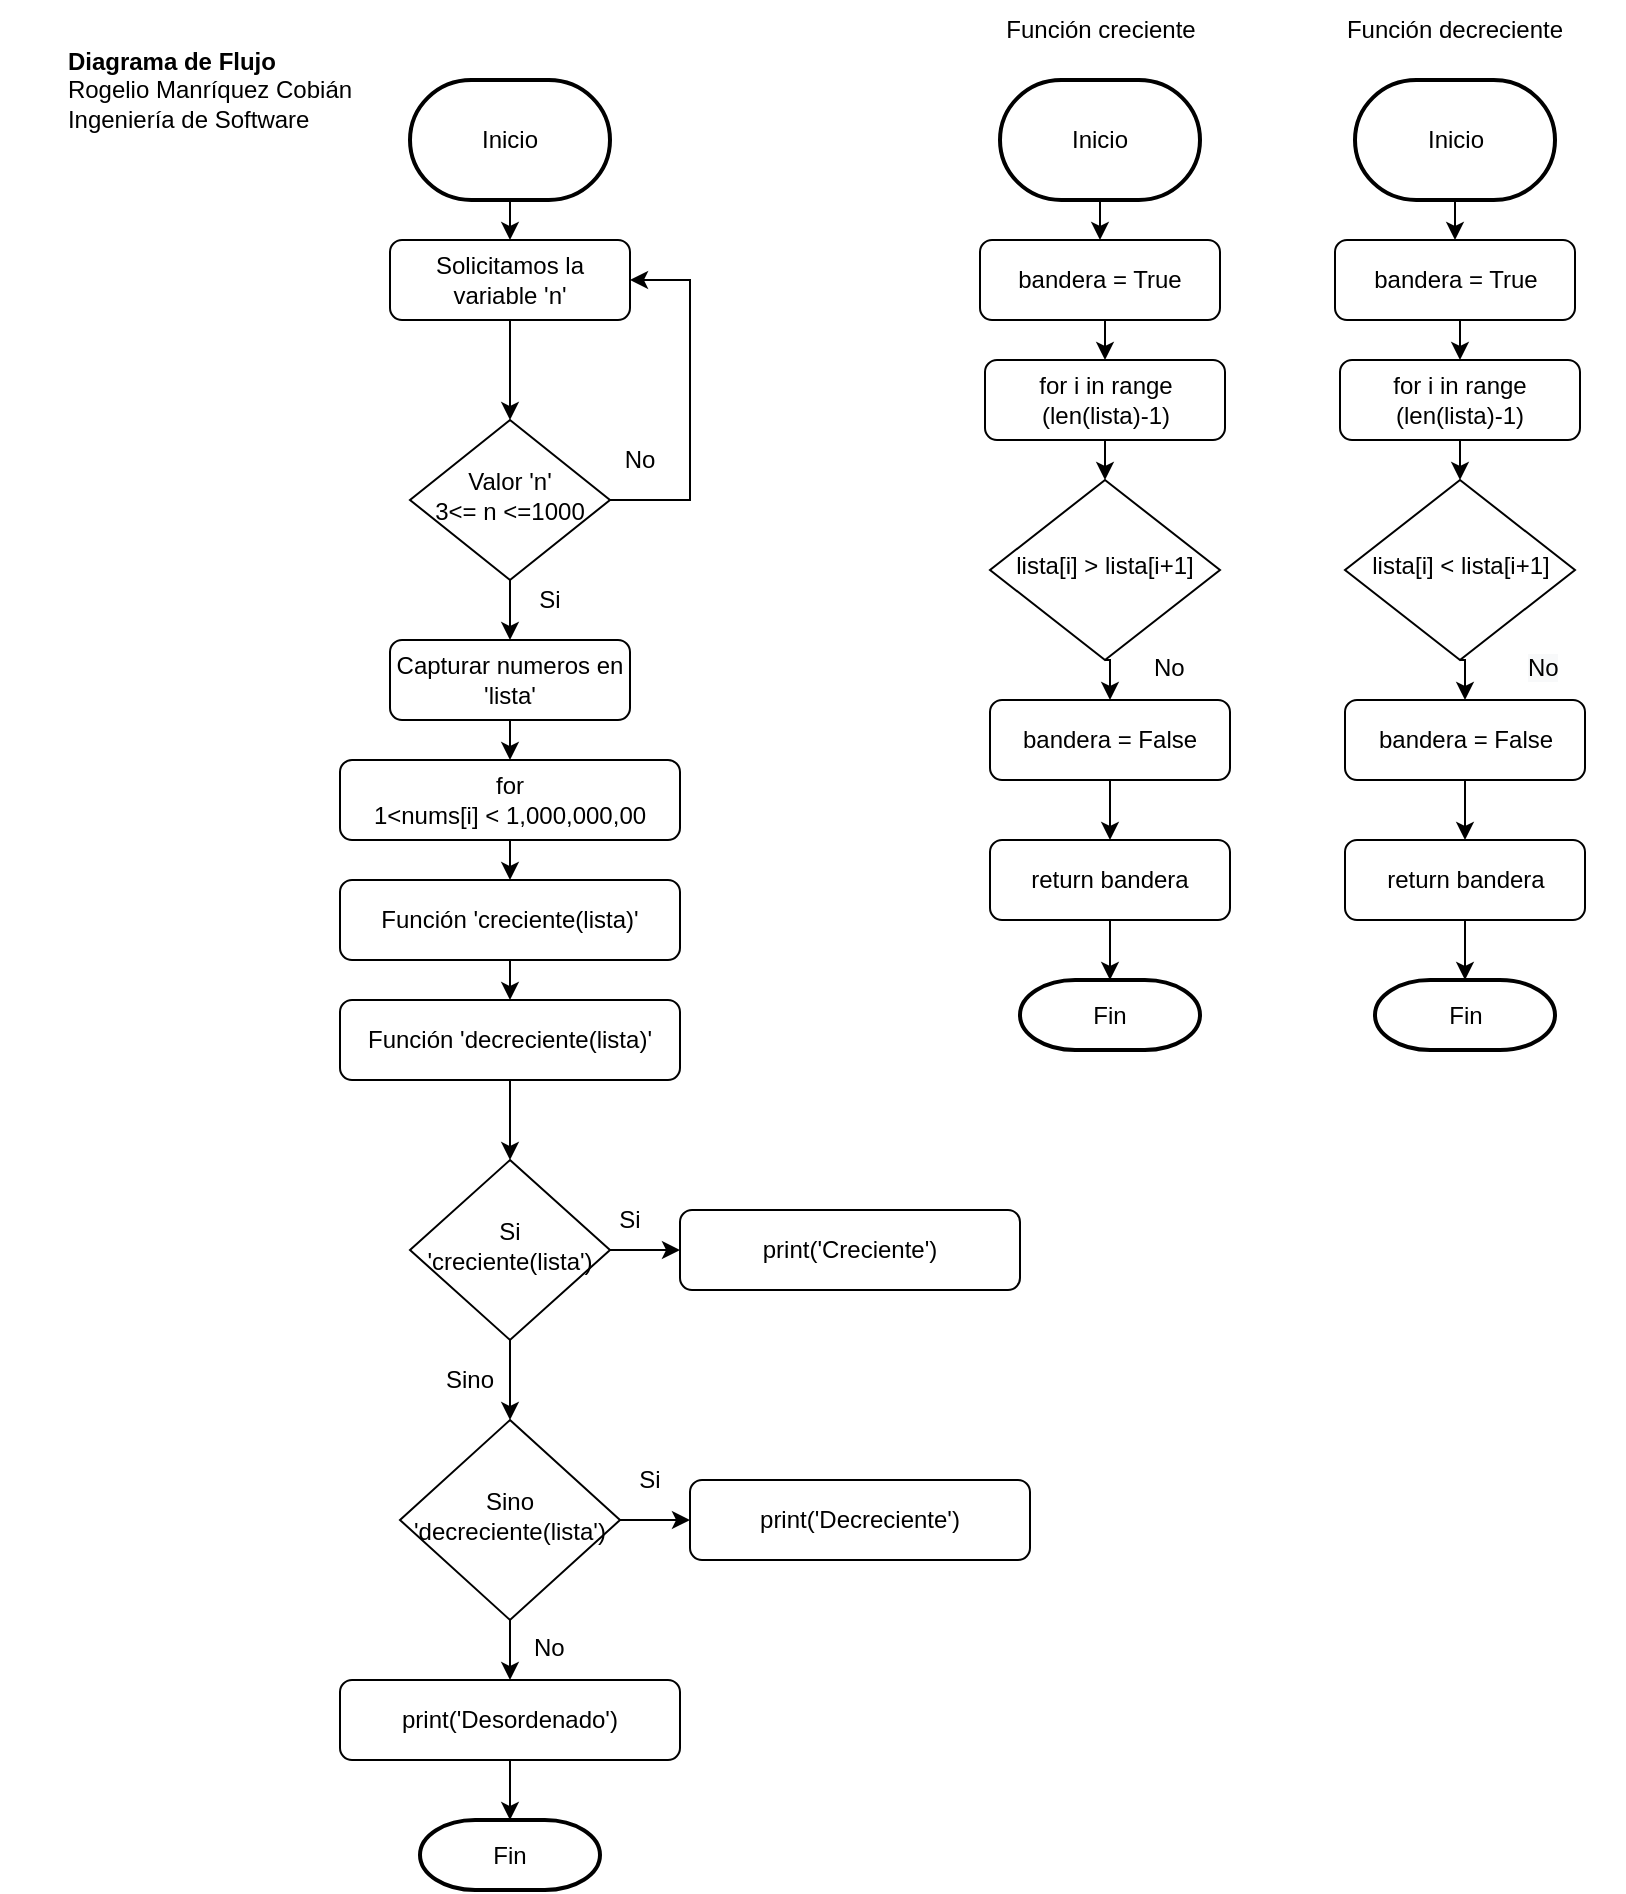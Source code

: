 <mxfile version="16.5.1" type="device"><diagram id="C5RBs43oDa-KdzZeNtuy" name="Page-1"><mxGraphModel dx="920" dy="625" grid="1" gridSize="10" guides="1" tooltips="1" connect="1" arrows="1" fold="1" page="1" pageScale="1" pageWidth="827" pageHeight="1169" math="0" shadow="0"><root><mxCell id="WIyWlLk6GJQsqaUBKTNV-0"/><mxCell id="WIyWlLk6GJQsqaUBKTNV-1" parent="WIyWlLk6GJQsqaUBKTNV-0"/><mxCell id="mn8JcOGhHqsho_GgevgW-8" style="edgeStyle=orthogonalEdgeStyle;rounded=0;orthogonalLoop=1;jettySize=auto;html=1;exitX=0.5;exitY=1;exitDx=0;exitDy=0;entryX=0.5;entryY=0;entryDx=0;entryDy=0;" edge="1" parent="WIyWlLk6GJQsqaUBKTNV-1" source="WIyWlLk6GJQsqaUBKTNV-3" target="WIyWlLk6GJQsqaUBKTNV-6"><mxGeometry relative="1" as="geometry"/></mxCell><mxCell id="WIyWlLk6GJQsqaUBKTNV-3" value="Solicitamos la variable 'n'" style="rounded=1;whiteSpace=wrap;html=1;fontSize=12;glass=0;strokeWidth=1;shadow=0;" parent="WIyWlLk6GJQsqaUBKTNV-1" vertex="1"><mxGeometry x="210" y="140" width="120" height="40" as="geometry"/></mxCell><mxCell id="mn8JcOGhHqsho_GgevgW-3" style="edgeStyle=orthogonalEdgeStyle;rounded=0;orthogonalLoop=1;jettySize=auto;html=1;exitX=1;exitY=0.5;exitDx=0;exitDy=0;entryX=1;entryY=0.5;entryDx=0;entryDy=0;" edge="1" parent="WIyWlLk6GJQsqaUBKTNV-1" source="WIyWlLk6GJQsqaUBKTNV-6" target="WIyWlLk6GJQsqaUBKTNV-3"><mxGeometry relative="1" as="geometry"><Array as="points"><mxPoint x="360" y="270"/><mxPoint x="360" y="160"/></Array></mxGeometry></mxCell><mxCell id="mn8JcOGhHqsho_GgevgW-6" style="edgeStyle=orthogonalEdgeStyle;rounded=0;orthogonalLoop=1;jettySize=auto;html=1;exitX=0.5;exitY=1;exitDx=0;exitDy=0;entryX=0.5;entryY=0;entryDx=0;entryDy=0;" edge="1" parent="WIyWlLk6GJQsqaUBKTNV-1" source="WIyWlLk6GJQsqaUBKTNV-6" target="WIyWlLk6GJQsqaUBKTNV-12"><mxGeometry relative="1" as="geometry"/></mxCell><mxCell id="WIyWlLk6GJQsqaUBKTNV-6" value="Valor 'n'&lt;br&gt;3&amp;lt;= n &amp;lt;=1000" style="rhombus;whiteSpace=wrap;html=1;shadow=0;fontFamily=Helvetica;fontSize=12;align=center;strokeWidth=1;spacing=6;spacingTop=-4;" parent="WIyWlLk6GJQsqaUBKTNV-1" vertex="1"><mxGeometry x="220" y="230" width="100" height="80" as="geometry"/></mxCell><mxCell id="mn8JcOGhHqsho_GgevgW-12" style="edgeStyle=orthogonalEdgeStyle;rounded=0;orthogonalLoop=1;jettySize=auto;html=1;exitX=0.5;exitY=1;exitDx=0;exitDy=0;entryX=0.5;entryY=0;entryDx=0;entryDy=0;" edge="1" parent="WIyWlLk6GJQsqaUBKTNV-1" source="WIyWlLk6GJQsqaUBKTNV-12" target="mn8JcOGhHqsho_GgevgW-11"><mxGeometry relative="1" as="geometry"/></mxCell><mxCell id="WIyWlLk6GJQsqaUBKTNV-12" value="Capturar numeros en 'lista'" style="rounded=1;whiteSpace=wrap;html=1;fontSize=12;glass=0;strokeWidth=1;shadow=0;" parent="WIyWlLk6GJQsqaUBKTNV-1" vertex="1"><mxGeometry x="210" y="340" width="120" height="40" as="geometry"/></mxCell><mxCell id="mn8JcOGhHqsho_GgevgW-2" style="edgeStyle=orthogonalEdgeStyle;rounded=0;orthogonalLoop=1;jettySize=auto;html=1;exitX=0.5;exitY=1;exitDx=0;exitDy=0;exitPerimeter=0;entryX=0.5;entryY=0;entryDx=0;entryDy=0;" edge="1" parent="WIyWlLk6GJQsqaUBKTNV-1" source="mn8JcOGhHqsho_GgevgW-1" target="WIyWlLk6GJQsqaUBKTNV-3"><mxGeometry relative="1" as="geometry"/></mxCell><mxCell id="mn8JcOGhHqsho_GgevgW-1" value="Inicio" style="strokeWidth=2;html=1;shape=mxgraph.flowchart.terminator;whiteSpace=wrap;" vertex="1" parent="WIyWlLk6GJQsqaUBKTNV-1"><mxGeometry x="220" y="60" width="100" height="60" as="geometry"/></mxCell><mxCell id="mn8JcOGhHqsho_GgevgW-4" value="No" style="text;html=1;strokeColor=none;fillColor=none;align=center;verticalAlign=middle;whiteSpace=wrap;rounded=0;" vertex="1" parent="WIyWlLk6GJQsqaUBKTNV-1"><mxGeometry x="320" y="240" width="30" height="20" as="geometry"/></mxCell><mxCell id="mn8JcOGhHqsho_GgevgW-7" value="Si" style="text;html=1;strokeColor=none;fillColor=none;align=center;verticalAlign=middle;whiteSpace=wrap;rounded=0;" vertex="1" parent="WIyWlLk6GJQsqaUBKTNV-1"><mxGeometry x="280" y="310" width="20" height="20" as="geometry"/></mxCell><mxCell id="mn8JcOGhHqsho_GgevgW-14" style="edgeStyle=orthogonalEdgeStyle;rounded=0;orthogonalLoop=1;jettySize=auto;html=1;exitX=0.5;exitY=1;exitDx=0;exitDy=0;entryX=0.5;entryY=0;entryDx=0;entryDy=0;" edge="1" parent="WIyWlLk6GJQsqaUBKTNV-1" source="mn8JcOGhHqsho_GgevgW-11" target="mn8JcOGhHqsho_GgevgW-13"><mxGeometry relative="1" as="geometry"/></mxCell><mxCell id="mn8JcOGhHqsho_GgevgW-11" value="for&lt;br&gt;1&amp;lt;nums[i] &amp;lt; 1,000,000,00" style="rounded=1;whiteSpace=wrap;html=1;fontSize=12;glass=0;strokeWidth=1;shadow=0;" vertex="1" parent="WIyWlLk6GJQsqaUBKTNV-1"><mxGeometry x="185" y="400" width="170" height="40" as="geometry"/></mxCell><mxCell id="mn8JcOGhHqsho_GgevgW-38" style="edgeStyle=orthogonalEdgeStyle;rounded=0;orthogonalLoop=1;jettySize=auto;html=1;exitX=0.5;exitY=1;exitDx=0;exitDy=0;entryX=0.5;entryY=0;entryDx=0;entryDy=0;" edge="1" parent="WIyWlLk6GJQsqaUBKTNV-1" source="mn8JcOGhHqsho_GgevgW-13" target="mn8JcOGhHqsho_GgevgW-36"><mxGeometry relative="1" as="geometry"/></mxCell><mxCell id="mn8JcOGhHqsho_GgevgW-13" value="Función 'creciente(lista)'" style="rounded=1;whiteSpace=wrap;html=1;fontSize=12;glass=0;strokeWidth=1;shadow=0;" vertex="1" parent="WIyWlLk6GJQsqaUBKTNV-1"><mxGeometry x="185" y="460" width="170" height="40" as="geometry"/></mxCell><mxCell id="mn8JcOGhHqsho_GgevgW-15" value="Fin" style="strokeWidth=2;html=1;shape=mxgraph.flowchart.terminator;whiteSpace=wrap;" vertex="1" parent="WIyWlLk6GJQsqaUBKTNV-1"><mxGeometry x="225" y="930" width="90" height="35" as="geometry"/></mxCell><mxCell id="mn8JcOGhHqsho_GgevgW-56" style="edgeStyle=orthogonalEdgeStyle;rounded=0;orthogonalLoop=1;jettySize=auto;html=1;exitX=0.5;exitY=1;exitDx=0;exitDy=0;entryX=0.5;entryY=0;entryDx=0;entryDy=0;" edge="1" parent="WIyWlLk6GJQsqaUBKTNV-1" source="mn8JcOGhHqsho_GgevgW-21" target="mn8JcOGhHqsho_GgevgW-51"><mxGeometry relative="1" as="geometry"/></mxCell><mxCell id="mn8JcOGhHqsho_GgevgW-21" value="bandera = True" style="rounded=1;whiteSpace=wrap;html=1;fontSize=12;glass=0;strokeWidth=1;shadow=0;" vertex="1" parent="WIyWlLk6GJQsqaUBKTNV-1"><mxGeometry x="505" y="140" width="120" height="40" as="geometry"/></mxCell><mxCell id="mn8JcOGhHqsho_GgevgW-27" style="edgeStyle=orthogonalEdgeStyle;rounded=0;orthogonalLoop=1;jettySize=auto;html=1;exitX=0.5;exitY=1;exitDx=0;exitDy=0;exitPerimeter=0;entryX=0.5;entryY=0;entryDx=0;entryDy=0;" edge="1" parent="WIyWlLk6GJQsqaUBKTNV-1" source="mn8JcOGhHqsho_GgevgW-28" target="mn8JcOGhHqsho_GgevgW-21"><mxGeometry relative="1" as="geometry"/></mxCell><mxCell id="mn8JcOGhHqsho_GgevgW-28" value="Inicio" style="strokeWidth=2;html=1;shape=mxgraph.flowchart.terminator;whiteSpace=wrap;" vertex="1" parent="WIyWlLk6GJQsqaUBKTNV-1"><mxGeometry x="515" y="60" width="100" height="60" as="geometry"/></mxCell><mxCell id="mn8JcOGhHqsho_GgevgW-35" value="Fin" style="strokeWidth=2;html=1;shape=mxgraph.flowchart.terminator;whiteSpace=wrap;" vertex="1" parent="WIyWlLk6GJQsqaUBKTNV-1"><mxGeometry x="525" y="510" width="90" height="35" as="geometry"/></mxCell><mxCell id="mn8JcOGhHqsho_GgevgW-39" style="edgeStyle=orthogonalEdgeStyle;rounded=0;orthogonalLoop=1;jettySize=auto;html=1;exitX=0.5;exitY=1;exitDx=0;exitDy=0;entryX=0.5;entryY=0;entryDx=0;entryDy=0;" edge="1" parent="WIyWlLk6GJQsqaUBKTNV-1" source="mn8JcOGhHqsho_GgevgW-36" target="mn8JcOGhHqsho_GgevgW-37"><mxGeometry relative="1" as="geometry"/></mxCell><mxCell id="mn8JcOGhHqsho_GgevgW-36" value="Función 'decreciente(lista)'" style="rounded=1;whiteSpace=wrap;html=1;fontSize=12;glass=0;strokeWidth=1;shadow=0;" vertex="1" parent="WIyWlLk6GJQsqaUBKTNV-1"><mxGeometry x="185" y="520" width="170" height="40" as="geometry"/></mxCell><mxCell id="mn8JcOGhHqsho_GgevgW-42" style="edgeStyle=orthogonalEdgeStyle;rounded=0;orthogonalLoop=1;jettySize=auto;html=1;exitX=1;exitY=0.5;exitDx=0;exitDy=0;entryX=0;entryY=0.5;entryDx=0;entryDy=0;" edge="1" parent="WIyWlLk6GJQsqaUBKTNV-1" source="mn8JcOGhHqsho_GgevgW-37" target="mn8JcOGhHqsho_GgevgW-40"><mxGeometry relative="1" as="geometry"/></mxCell><mxCell id="mn8JcOGhHqsho_GgevgW-44" style="edgeStyle=orthogonalEdgeStyle;rounded=0;orthogonalLoop=1;jettySize=auto;html=1;exitX=0.5;exitY=1;exitDx=0;exitDy=0;" edge="1" parent="WIyWlLk6GJQsqaUBKTNV-1" source="mn8JcOGhHqsho_GgevgW-37" target="mn8JcOGhHqsho_GgevgW-43"><mxGeometry relative="1" as="geometry"/></mxCell><mxCell id="mn8JcOGhHqsho_GgevgW-37" value="Si 'creciente(lista')" style="rhombus;whiteSpace=wrap;html=1;shadow=0;fontFamily=Helvetica;fontSize=12;align=center;strokeWidth=1;spacing=6;spacingTop=-4;" vertex="1" parent="WIyWlLk6GJQsqaUBKTNV-1"><mxGeometry x="220" y="600" width="100" height="90" as="geometry"/></mxCell><mxCell id="mn8JcOGhHqsho_GgevgW-40" value="print('Creciente')" style="rounded=1;whiteSpace=wrap;html=1;fontSize=12;glass=0;strokeWidth=1;shadow=0;" vertex="1" parent="WIyWlLk6GJQsqaUBKTNV-1"><mxGeometry x="355" y="625" width="170" height="40" as="geometry"/></mxCell><mxCell id="mn8JcOGhHqsho_GgevgW-46" style="edgeStyle=orthogonalEdgeStyle;rounded=0;orthogonalLoop=1;jettySize=auto;html=1;exitX=1;exitY=0.5;exitDx=0;exitDy=0;entryX=0;entryY=0.5;entryDx=0;entryDy=0;" edge="1" parent="WIyWlLk6GJQsqaUBKTNV-1" source="mn8JcOGhHqsho_GgevgW-43" target="mn8JcOGhHqsho_GgevgW-45"><mxGeometry relative="1" as="geometry"/></mxCell><mxCell id="mn8JcOGhHqsho_GgevgW-47" style="edgeStyle=orthogonalEdgeStyle;rounded=0;orthogonalLoop=1;jettySize=auto;html=1;exitX=0.5;exitY=1;exitDx=0;exitDy=0;entryX=0.5;entryY=0;entryDx=0;entryDy=0;" edge="1" parent="WIyWlLk6GJQsqaUBKTNV-1" source="mn8JcOGhHqsho_GgevgW-43" target="mn8JcOGhHqsho_GgevgW-48"><mxGeometry relative="1" as="geometry"><mxPoint x="280" y="850" as="targetPoint"/></mxGeometry></mxCell><mxCell id="mn8JcOGhHqsho_GgevgW-43" value="Sino 'decreciente(lista')" style="rhombus;whiteSpace=wrap;html=1;shadow=0;fontFamily=Helvetica;fontSize=12;align=center;strokeWidth=1;spacing=6;spacingTop=-4;" vertex="1" parent="WIyWlLk6GJQsqaUBKTNV-1"><mxGeometry x="215" y="730" width="110" height="100" as="geometry"/></mxCell><mxCell id="mn8JcOGhHqsho_GgevgW-45" value="print('Decreciente')" style="rounded=1;whiteSpace=wrap;html=1;fontSize=12;glass=0;strokeWidth=1;shadow=0;" vertex="1" parent="WIyWlLk6GJQsqaUBKTNV-1"><mxGeometry x="360" y="760" width="170" height="40" as="geometry"/></mxCell><mxCell id="mn8JcOGhHqsho_GgevgW-49" style="edgeStyle=orthogonalEdgeStyle;rounded=0;orthogonalLoop=1;jettySize=auto;html=1;exitX=0.5;exitY=1;exitDx=0;exitDy=0;entryX=0.5;entryY=0;entryDx=0;entryDy=0;entryPerimeter=0;" edge="1" parent="WIyWlLk6GJQsqaUBKTNV-1" source="mn8JcOGhHqsho_GgevgW-48" target="mn8JcOGhHqsho_GgevgW-15"><mxGeometry relative="1" as="geometry"/></mxCell><mxCell id="mn8JcOGhHqsho_GgevgW-48" value="print('Desordenado')" style="rounded=1;whiteSpace=wrap;html=1;fontSize=12;glass=0;strokeWidth=1;shadow=0;" vertex="1" parent="WIyWlLk6GJQsqaUBKTNV-1"><mxGeometry x="185" y="860" width="170" height="40" as="geometry"/></mxCell><mxCell id="mn8JcOGhHqsho_GgevgW-50" value="Función creciente" style="text;html=1;strokeColor=none;fillColor=none;align=center;verticalAlign=middle;whiteSpace=wrap;rounded=0;" vertex="1" parent="WIyWlLk6GJQsqaUBKTNV-1"><mxGeometry x="502.5" y="20" width="125" height="30" as="geometry"/></mxCell><mxCell id="mn8JcOGhHqsho_GgevgW-57" style="edgeStyle=orthogonalEdgeStyle;rounded=0;orthogonalLoop=1;jettySize=auto;html=1;exitX=0.5;exitY=1;exitDx=0;exitDy=0;entryX=0.5;entryY=0;entryDx=0;entryDy=0;" edge="1" parent="WIyWlLk6GJQsqaUBKTNV-1" source="mn8JcOGhHqsho_GgevgW-51" target="mn8JcOGhHqsho_GgevgW-52"><mxGeometry relative="1" as="geometry"/></mxCell><mxCell id="mn8JcOGhHqsho_GgevgW-51" value="for i in range (len(lista)-1)" style="rounded=1;whiteSpace=wrap;html=1;fontSize=12;glass=0;strokeWidth=1;shadow=0;" vertex="1" parent="WIyWlLk6GJQsqaUBKTNV-1"><mxGeometry x="507.5" y="200" width="120" height="40" as="geometry"/></mxCell><mxCell id="mn8JcOGhHqsho_GgevgW-58" style="edgeStyle=orthogonalEdgeStyle;rounded=0;orthogonalLoop=1;jettySize=auto;html=1;exitX=0.5;exitY=1;exitDx=0;exitDy=0;entryX=0.5;entryY=0;entryDx=0;entryDy=0;" edge="1" parent="WIyWlLk6GJQsqaUBKTNV-1" source="mn8JcOGhHqsho_GgevgW-52" target="mn8JcOGhHqsho_GgevgW-54"><mxGeometry relative="1" as="geometry"/></mxCell><mxCell id="mn8JcOGhHqsho_GgevgW-52" value="lista[i] &amp;gt; lista[i+1]" style="rhombus;whiteSpace=wrap;html=1;shadow=0;fontFamily=Helvetica;fontSize=12;align=center;strokeWidth=1;spacing=6;spacingTop=-4;" vertex="1" parent="WIyWlLk6GJQsqaUBKTNV-1"><mxGeometry x="510" y="260" width="115" height="90" as="geometry"/></mxCell><mxCell id="mn8JcOGhHqsho_GgevgW-61" style="edgeStyle=orthogonalEdgeStyle;rounded=0;orthogonalLoop=1;jettySize=auto;html=1;exitX=0.5;exitY=1;exitDx=0;exitDy=0;entryX=0.5;entryY=0;entryDx=0;entryDy=0;entryPerimeter=0;" edge="1" parent="WIyWlLk6GJQsqaUBKTNV-1" source="mn8JcOGhHqsho_GgevgW-53" target="mn8JcOGhHqsho_GgevgW-35"><mxGeometry relative="1" as="geometry"/></mxCell><mxCell id="mn8JcOGhHqsho_GgevgW-53" value="return bandera" style="rounded=1;whiteSpace=wrap;html=1;fontSize=12;glass=0;strokeWidth=1;shadow=0;" vertex="1" parent="WIyWlLk6GJQsqaUBKTNV-1"><mxGeometry x="510" y="440" width="120" height="40" as="geometry"/></mxCell><mxCell id="mn8JcOGhHqsho_GgevgW-59" style="edgeStyle=orthogonalEdgeStyle;rounded=0;orthogonalLoop=1;jettySize=auto;html=1;exitX=0.5;exitY=1;exitDx=0;exitDy=0;entryX=0.5;entryY=0;entryDx=0;entryDy=0;" edge="1" parent="WIyWlLk6GJQsqaUBKTNV-1" source="mn8JcOGhHqsho_GgevgW-54" target="mn8JcOGhHqsho_GgevgW-53"><mxGeometry relative="1" as="geometry"/></mxCell><mxCell id="mn8JcOGhHqsho_GgevgW-54" value="bandera = False" style="rounded=1;whiteSpace=wrap;html=1;fontSize=12;glass=0;strokeWidth=1;shadow=0;" vertex="1" parent="WIyWlLk6GJQsqaUBKTNV-1"><mxGeometry x="510" y="370" width="120" height="40" as="geometry"/></mxCell><mxCell id="mn8JcOGhHqsho_GgevgW-63" style="edgeStyle=orthogonalEdgeStyle;rounded=0;orthogonalLoop=1;jettySize=auto;html=1;exitX=0.5;exitY=1;exitDx=0;exitDy=0;entryX=0.5;entryY=0;entryDx=0;entryDy=0;" edge="1" parent="WIyWlLk6GJQsqaUBKTNV-1" source="mn8JcOGhHqsho_GgevgW-64" target="mn8JcOGhHqsho_GgevgW-70"><mxGeometry relative="1" as="geometry"/></mxCell><mxCell id="mn8JcOGhHqsho_GgevgW-64" value="bandera = True" style="rounded=1;whiteSpace=wrap;html=1;fontSize=12;glass=0;strokeWidth=1;shadow=0;" vertex="1" parent="WIyWlLk6GJQsqaUBKTNV-1"><mxGeometry x="682.5" y="140" width="120" height="40" as="geometry"/></mxCell><mxCell id="mn8JcOGhHqsho_GgevgW-65" style="edgeStyle=orthogonalEdgeStyle;rounded=0;orthogonalLoop=1;jettySize=auto;html=1;exitX=0.5;exitY=1;exitDx=0;exitDy=0;exitPerimeter=0;entryX=0.5;entryY=0;entryDx=0;entryDy=0;" edge="1" parent="WIyWlLk6GJQsqaUBKTNV-1" source="mn8JcOGhHqsho_GgevgW-66" target="mn8JcOGhHqsho_GgevgW-64"><mxGeometry relative="1" as="geometry"/></mxCell><mxCell id="mn8JcOGhHqsho_GgevgW-66" value="Inicio" style="strokeWidth=2;html=1;shape=mxgraph.flowchart.terminator;whiteSpace=wrap;" vertex="1" parent="WIyWlLk6GJQsqaUBKTNV-1"><mxGeometry x="692.5" y="60" width="100" height="60" as="geometry"/></mxCell><mxCell id="mn8JcOGhHqsho_GgevgW-67" value="Fin" style="strokeWidth=2;html=1;shape=mxgraph.flowchart.terminator;whiteSpace=wrap;" vertex="1" parent="WIyWlLk6GJQsqaUBKTNV-1"><mxGeometry x="702.5" y="510" width="90" height="35" as="geometry"/></mxCell><mxCell id="mn8JcOGhHqsho_GgevgW-68" value="Función decreciente" style="text;html=1;strokeColor=none;fillColor=none;align=center;verticalAlign=middle;whiteSpace=wrap;rounded=0;" vertex="1" parent="WIyWlLk6GJQsqaUBKTNV-1"><mxGeometry x="680" y="20" width="125" height="30" as="geometry"/></mxCell><mxCell id="mn8JcOGhHqsho_GgevgW-69" style="edgeStyle=orthogonalEdgeStyle;rounded=0;orthogonalLoop=1;jettySize=auto;html=1;exitX=0.5;exitY=1;exitDx=0;exitDy=0;entryX=0.5;entryY=0;entryDx=0;entryDy=0;" edge="1" parent="WIyWlLk6GJQsqaUBKTNV-1" source="mn8JcOGhHqsho_GgevgW-70" target="mn8JcOGhHqsho_GgevgW-72"><mxGeometry relative="1" as="geometry"/></mxCell><mxCell id="mn8JcOGhHqsho_GgevgW-70" value="for i in range (len(lista)-1)" style="rounded=1;whiteSpace=wrap;html=1;fontSize=12;glass=0;strokeWidth=1;shadow=0;" vertex="1" parent="WIyWlLk6GJQsqaUBKTNV-1"><mxGeometry x="685" y="200" width="120" height="40" as="geometry"/></mxCell><mxCell id="mn8JcOGhHqsho_GgevgW-71" style="edgeStyle=orthogonalEdgeStyle;rounded=0;orthogonalLoop=1;jettySize=auto;html=1;exitX=0.5;exitY=1;exitDx=0;exitDy=0;entryX=0.5;entryY=0;entryDx=0;entryDy=0;" edge="1" parent="WIyWlLk6GJQsqaUBKTNV-1" source="mn8JcOGhHqsho_GgevgW-72" target="mn8JcOGhHqsho_GgevgW-76"><mxGeometry relative="1" as="geometry"/></mxCell><mxCell id="mn8JcOGhHqsho_GgevgW-72" value="lista[i] &amp;lt; lista[i+1]" style="rhombus;whiteSpace=wrap;html=1;shadow=0;fontFamily=Helvetica;fontSize=12;align=center;strokeWidth=1;spacing=6;spacingTop=-4;" vertex="1" parent="WIyWlLk6GJQsqaUBKTNV-1"><mxGeometry x="687.5" y="260" width="115" height="90" as="geometry"/></mxCell><mxCell id="mn8JcOGhHqsho_GgevgW-73" style="edgeStyle=orthogonalEdgeStyle;rounded=0;orthogonalLoop=1;jettySize=auto;html=1;exitX=0.5;exitY=1;exitDx=0;exitDy=0;entryX=0.5;entryY=0;entryDx=0;entryDy=0;entryPerimeter=0;" edge="1" parent="WIyWlLk6GJQsqaUBKTNV-1" source="mn8JcOGhHqsho_GgevgW-74" target="mn8JcOGhHqsho_GgevgW-67"><mxGeometry relative="1" as="geometry"/></mxCell><mxCell id="mn8JcOGhHqsho_GgevgW-74" value="return bandera" style="rounded=1;whiteSpace=wrap;html=1;fontSize=12;glass=0;strokeWidth=1;shadow=0;" vertex="1" parent="WIyWlLk6GJQsqaUBKTNV-1"><mxGeometry x="687.5" y="440" width="120" height="40" as="geometry"/></mxCell><mxCell id="mn8JcOGhHqsho_GgevgW-75" style="edgeStyle=orthogonalEdgeStyle;rounded=0;orthogonalLoop=1;jettySize=auto;html=1;exitX=0.5;exitY=1;exitDx=0;exitDy=0;entryX=0.5;entryY=0;entryDx=0;entryDy=0;" edge="1" parent="WIyWlLk6GJQsqaUBKTNV-1" source="mn8JcOGhHqsho_GgevgW-76" target="mn8JcOGhHqsho_GgevgW-74"><mxGeometry relative="1" as="geometry"/></mxCell><mxCell id="mn8JcOGhHqsho_GgevgW-76" value="bandera = False" style="rounded=1;whiteSpace=wrap;html=1;fontSize=12;glass=0;strokeWidth=1;shadow=0;" vertex="1" parent="WIyWlLk6GJQsqaUBKTNV-1"><mxGeometry x="687.5" y="370" width="120" height="40" as="geometry"/></mxCell><mxCell id="mn8JcOGhHqsho_GgevgW-77" value="Si" style="text;html=1;strokeColor=none;fillColor=none;align=center;verticalAlign=middle;whiteSpace=wrap;rounded=0;" vertex="1" parent="WIyWlLk6GJQsqaUBKTNV-1"><mxGeometry x="320" y="620" width="20" height="20" as="geometry"/></mxCell><mxCell id="mn8JcOGhHqsho_GgevgW-78" value="Si" style="text;html=1;strokeColor=none;fillColor=none;align=center;verticalAlign=middle;whiteSpace=wrap;rounded=0;" vertex="1" parent="WIyWlLk6GJQsqaUBKTNV-1"><mxGeometry x="330" y="750" width="20" height="20" as="geometry"/></mxCell><mxCell id="mn8JcOGhHqsho_GgevgW-79" value="Sino" style="text;html=1;strokeColor=none;fillColor=none;align=center;verticalAlign=middle;whiteSpace=wrap;rounded=0;" vertex="1" parent="WIyWlLk6GJQsqaUBKTNV-1"><mxGeometry x="240" y="700" width="20" height="20" as="geometry"/></mxCell><mxCell id="mn8JcOGhHqsho_GgevgW-81" value="No" style="text;whiteSpace=wrap;html=1;" vertex="1" parent="WIyWlLk6GJQsqaUBKTNV-1"><mxGeometry x="280" y="830" width="50" height="30" as="geometry"/></mxCell><mxCell id="mn8JcOGhHqsho_GgevgW-82" value="No" style="text;whiteSpace=wrap;html=1;" vertex="1" parent="WIyWlLk6GJQsqaUBKTNV-1"><mxGeometry x="590" y="340" width="50" height="30" as="geometry"/></mxCell><mxCell id="mn8JcOGhHqsho_GgevgW-83" value="&lt;span style=&quot;color: rgb(0 , 0 , 0) ; font-family: &amp;#34;helvetica&amp;#34; ; font-size: 12px ; font-style: normal ; font-weight: 400 ; letter-spacing: normal ; text-align: center ; text-indent: 0px ; text-transform: none ; word-spacing: 0px ; background-color: rgb(248 , 249 , 250) ; display: inline ; float: none&quot;&gt;No&lt;/span&gt;" style="text;whiteSpace=wrap;html=1;" vertex="1" parent="WIyWlLk6GJQsqaUBKTNV-1"><mxGeometry x="777" y="340" width="50" height="30" as="geometry"/></mxCell><mxCell id="mn8JcOGhHqsho_GgevgW-84" value="&lt;div style=&quot;text-align: justify&quot;&gt;&lt;b&gt;Diagrama de Flujo&lt;/b&gt;&lt;/div&gt;&lt;div style=&quot;text-align: justify&quot;&gt;&lt;span&gt;Rogelio Manríquez Cobián&lt;/span&gt;&lt;/div&gt;&lt;div style=&quot;text-align: justify&quot;&gt;&lt;span&gt;Ingeniería de Software&lt;/span&gt;&lt;/div&gt;" style="text;html=1;strokeColor=none;fillColor=none;align=center;verticalAlign=middle;whiteSpace=wrap;rounded=0;" vertex="1" parent="WIyWlLk6GJQsqaUBKTNV-1"><mxGeometry x="15" y="50" width="210" height="30" as="geometry"/></mxCell></root></mxGraphModel></diagram></mxfile>